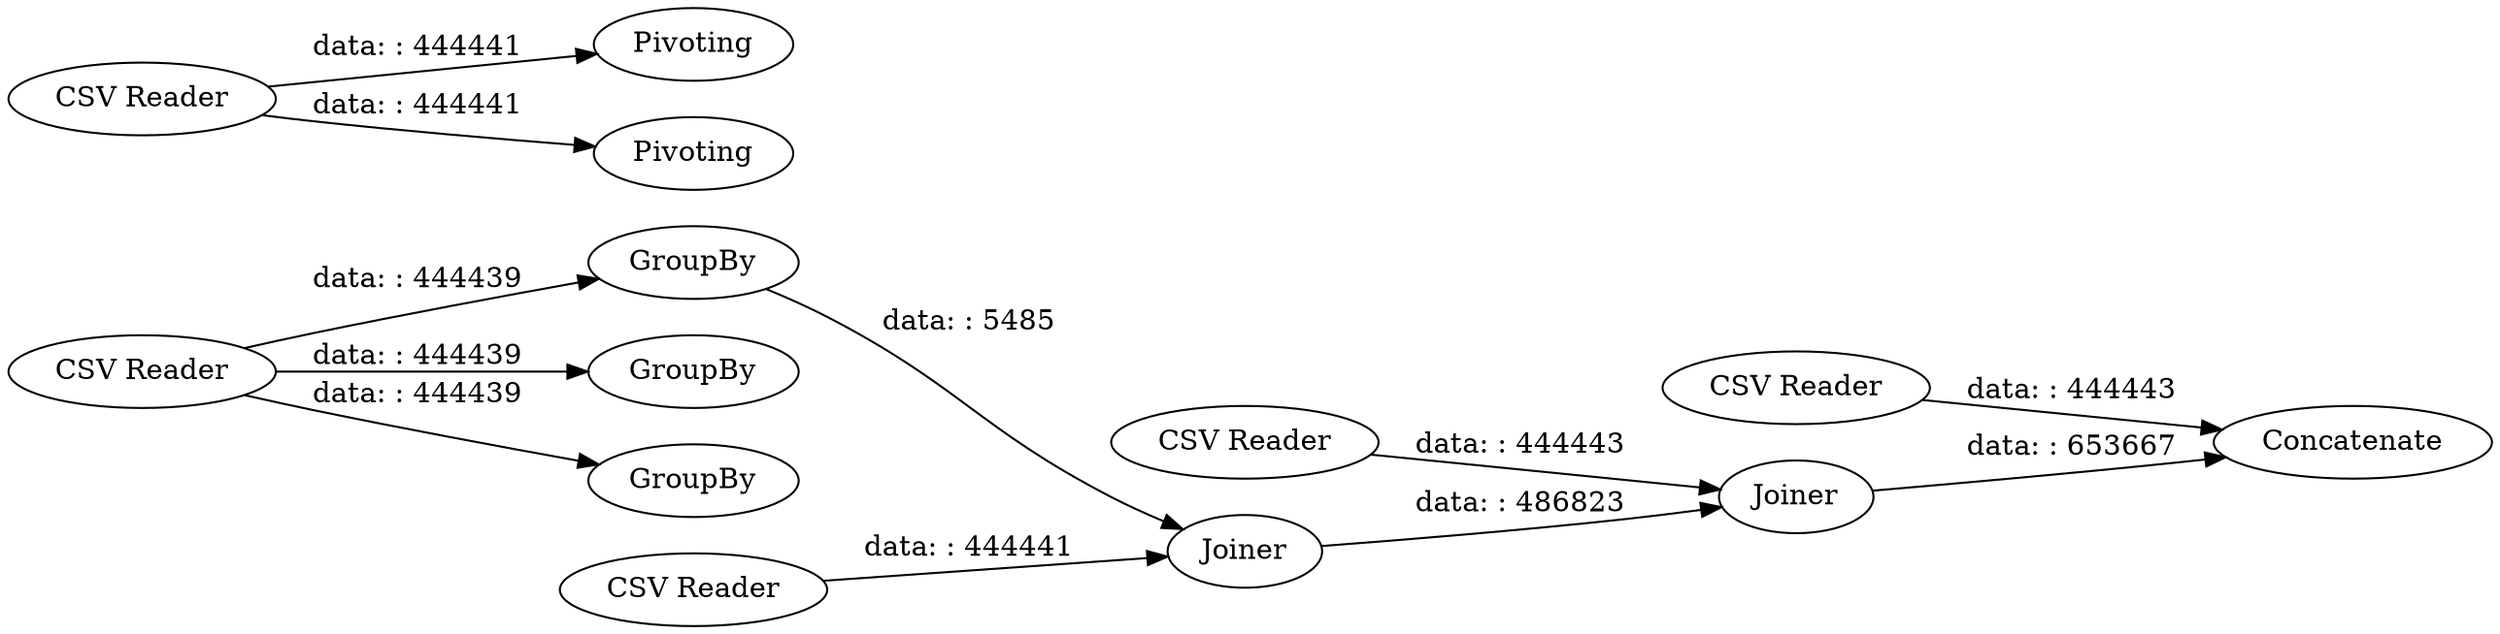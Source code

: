 digraph {
	"6265336339227912560_45" [label=Joiner]
	"6265336339227912560_44" [label="CSV Reader"]
	"6265336339227912560_37" [label=GroupBy]
	"6265336339227912560_41" [label=GroupBy]
	"6265336339227912560_43" [label=Joiner]
	"6265336339227912560_40" [label="CSV Reader"]
	"6265336339227912560_46" [label="CSV Reader"]
	"6265336339227912560_50" [label=Concatenate]
	"6265336339227912560_47" [label=Pivoting]
	"6265336339227912560_49" [label="CSV Reader"]
	"6265336339227912560_42" [label="CSV Reader"]
	"6265336339227912560_48" [label=Pivoting]
	"6265336339227912560_38" [label=GroupBy]
	"6265336339227912560_40" -> "6265336339227912560_38" [label="data: : 444439"]
	"6265336339227912560_40" -> "6265336339227912560_41" [label="data: : 444439"]
	"6265336339227912560_44" -> "6265336339227912560_45" [label="data: : 444443"]
	"6265336339227912560_37" -> "6265336339227912560_43" [label="data: : 5485"]
	"6265336339227912560_46" -> "6265336339227912560_47" [label="data: : 444441"]
	"6265336339227912560_40" -> "6265336339227912560_37" [label="data: : 444439"]
	"6265336339227912560_45" -> "6265336339227912560_50" [label="data: : 653667"]
	"6265336339227912560_42" -> "6265336339227912560_43" [label="data: : 444441"]
	"6265336339227912560_46" -> "6265336339227912560_48" [label="data: : 444441"]
	"6265336339227912560_49" -> "6265336339227912560_50" [label="data: : 444443"]
	"6265336339227912560_43" -> "6265336339227912560_45" [label="data: : 486823"]
	rankdir=LR
}
